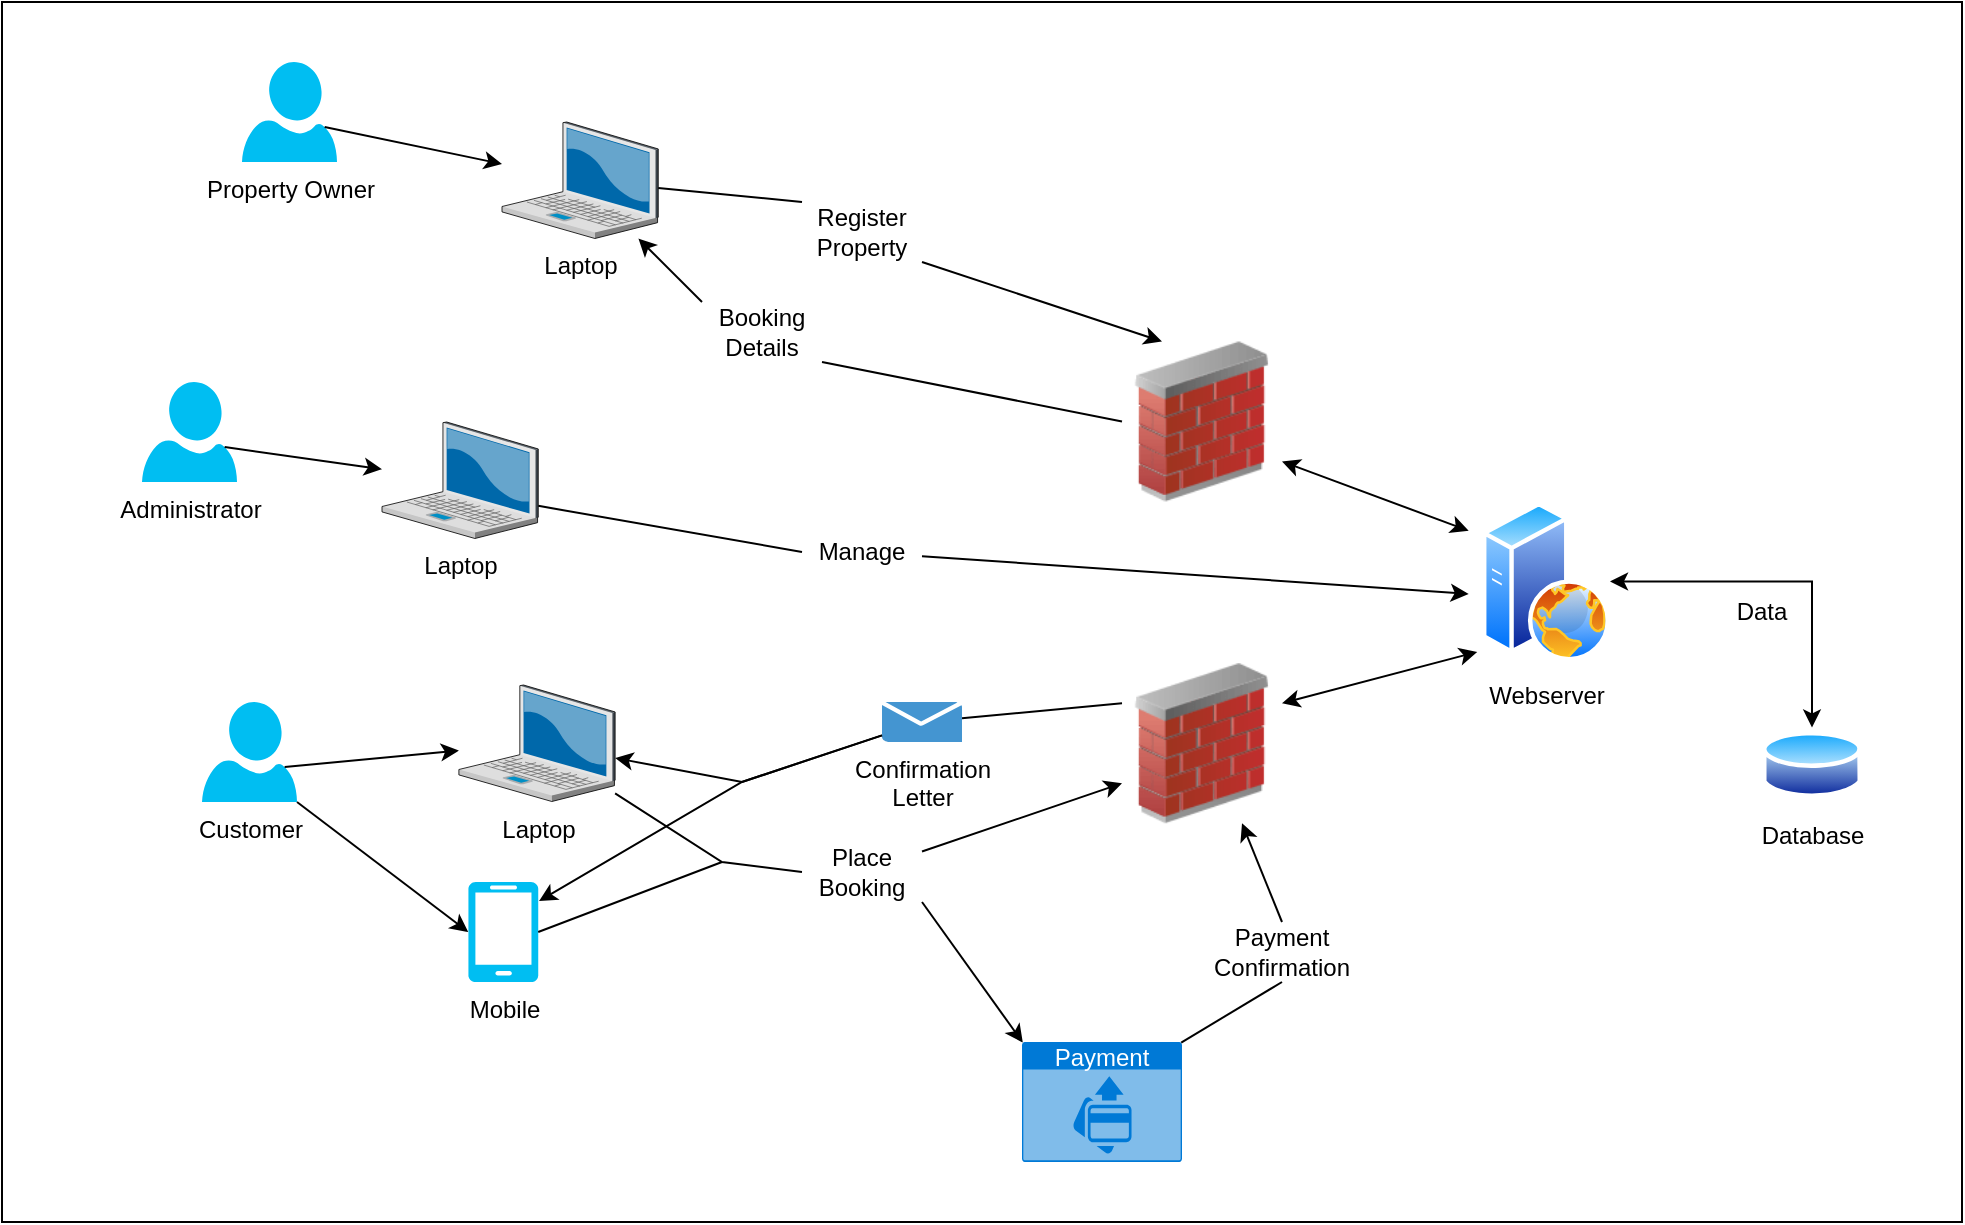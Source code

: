 <mxfile version="22.0.2" type="device">
  <diagram name="Page-1" id="6y_UEV4BjoTRpzBNHby7">
    <mxGraphModel dx="1369" dy="1001" grid="1" gridSize="10" guides="1" tooltips="1" connect="1" arrows="1" fold="1" page="1" pageScale="1" pageWidth="850" pageHeight="1100" math="0" shadow="0">
      <root>
        <mxCell id="0" />
        <mxCell id="1" parent="0" />
        <mxCell id="-APcLqOe2B4Ec4aY3Gnj-6" value="" style="rounded=0;whiteSpace=wrap;html=1;" vertex="1" parent="1">
          <mxGeometry x="60" y="40" width="980" height="610" as="geometry" />
        </mxCell>
        <mxCell id="-APcLqOe2B4Ec4aY3Gnj-3" value="Customer" style="verticalLabelPosition=bottom;html=1;verticalAlign=top;align=center;strokeColor=none;fillColor=#00BEF2;shape=mxgraph.azure.user;" vertex="1" parent="1">
          <mxGeometry x="160" y="390" width="47.5" height="50" as="geometry" />
        </mxCell>
        <mxCell id="-APcLqOe2B4Ec4aY3Gnj-4" value="Administrator" style="verticalLabelPosition=bottom;html=1;verticalAlign=top;align=center;strokeColor=none;fillColor=#00BEF2;shape=mxgraph.azure.user;" vertex="1" parent="1">
          <mxGeometry x="130" y="230" width="47.5" height="50" as="geometry" />
        </mxCell>
        <mxCell id="-APcLqOe2B4Ec4aY3Gnj-5" value="Property Owner" style="verticalLabelPosition=bottom;html=1;verticalAlign=top;align=center;strokeColor=none;fillColor=#00BEF2;shape=mxgraph.azure.user;" vertex="1" parent="1">
          <mxGeometry x="180" y="70" width="47.5" height="50" as="geometry" />
        </mxCell>
        <mxCell id="-APcLqOe2B4Ec4aY3Gnj-8" value="Webserver" style="image;aspect=fixed;perimeter=ellipsePerimeter;html=1;align=center;shadow=0;dashed=0;spacingTop=3;image=img/lib/active_directory/web_server.svg;" vertex="1" parent="1">
          <mxGeometry x="800" y="289.75" width="64" height="80" as="geometry" />
        </mxCell>
        <mxCell id="-APcLqOe2B4Ec4aY3Gnj-9" value="Database" style="image;aspect=fixed;perimeter=ellipsePerimeter;html=1;align=center;shadow=0;dashed=0;spacingTop=3;image=img/lib/active_directory/database.svg;" vertex="1" parent="1">
          <mxGeometry x="940" y="402.75" width="50" height="37" as="geometry" />
        </mxCell>
        <mxCell id="-APcLqOe2B4Ec4aY3Gnj-10" value="Laptop" style="verticalLabelPosition=bottom;sketch=0;aspect=fixed;html=1;verticalAlign=top;strokeColor=none;align=center;outlineConnect=0;shape=mxgraph.citrix.laptop_2;" vertex="1" parent="1">
          <mxGeometry x="288.44" y="381.5" width="78.12" height="58.25" as="geometry" />
        </mxCell>
        <mxCell id="-APcLqOe2B4Ec4aY3Gnj-11" value="Laptop" style="verticalLabelPosition=bottom;sketch=0;aspect=fixed;html=1;verticalAlign=top;strokeColor=none;align=center;outlineConnect=0;shape=mxgraph.citrix.laptop_2;" vertex="1" parent="1">
          <mxGeometry x="310" y="100" width="78.12" height="58.25" as="geometry" />
        </mxCell>
        <mxCell id="-APcLqOe2B4Ec4aY3Gnj-12" value="Laptop" style="verticalLabelPosition=bottom;sketch=0;aspect=fixed;html=1;verticalAlign=top;strokeColor=none;align=center;outlineConnect=0;shape=mxgraph.citrix.laptop_2;" vertex="1" parent="1">
          <mxGeometry x="250" y="250" width="78.12" height="58.25" as="geometry" />
        </mxCell>
        <mxCell id="-APcLqOe2B4Ec4aY3Gnj-13" value="Mobile" style="verticalLabelPosition=bottom;html=1;verticalAlign=top;align=center;strokeColor=none;fillColor=#00BEF2;shape=mxgraph.azure.mobile;pointerEvents=1;" vertex="1" parent="1">
          <mxGeometry x="293.12" y="480" width="35" height="50" as="geometry" />
        </mxCell>
        <mxCell id="-APcLqOe2B4Ec4aY3Gnj-14" value="" style="endArrow=classic;html=1;rounded=0;endFill=1;exitX=0.87;exitY=0.65;exitDx=0;exitDy=0;exitPerimeter=0;" edge="1" parent="1" source="-APcLqOe2B4Ec4aY3Gnj-4" target="-APcLqOe2B4Ec4aY3Gnj-12">
          <mxGeometry width="50" height="50" relative="1" as="geometry">
            <mxPoint x="400" y="360" as="sourcePoint" />
            <mxPoint x="450" y="310" as="targetPoint" />
          </mxGeometry>
        </mxCell>
        <mxCell id="-APcLqOe2B4Ec4aY3Gnj-15" value="" style="endArrow=classic;html=1;rounded=0;endFill=1;exitX=0.87;exitY=0.65;exitDx=0;exitDy=0;exitPerimeter=0;" edge="1" parent="1" source="-APcLqOe2B4Ec4aY3Gnj-3" target="-APcLqOe2B4Ec4aY3Gnj-10">
          <mxGeometry width="50" height="50" relative="1" as="geometry">
            <mxPoint x="181" y="273" as="sourcePoint" />
            <mxPoint x="260" y="280" as="targetPoint" />
          </mxGeometry>
        </mxCell>
        <mxCell id="-APcLqOe2B4Ec4aY3Gnj-16" value="" style="endArrow=classic;html=1;rounded=0;endFill=1;exitX=0.87;exitY=0.65;exitDx=0;exitDy=0;exitPerimeter=0;" edge="1" parent="1" source="-APcLqOe2B4Ec4aY3Gnj-5" target="-APcLqOe2B4Ec4aY3Gnj-11">
          <mxGeometry width="50" height="50" relative="1" as="geometry">
            <mxPoint x="181" y="273" as="sourcePoint" />
            <mxPoint x="260" y="284" as="targetPoint" />
            <Array as="points" />
          </mxGeometry>
        </mxCell>
        <mxCell id="-APcLqOe2B4Ec4aY3Gnj-17" value="" style="endArrow=classic;html=1;rounded=0;endFill=1;exitX=1;exitY=1;exitDx=0;exitDy=0;exitPerimeter=0;entryX=0;entryY=0.5;entryDx=0;entryDy=0;entryPerimeter=0;" edge="1" parent="1" source="-APcLqOe2B4Ec4aY3Gnj-3" target="-APcLqOe2B4Ec4aY3Gnj-13">
          <mxGeometry width="50" height="50" relative="1" as="geometry">
            <mxPoint x="211" y="433" as="sourcePoint" />
            <mxPoint x="310" y="437" as="targetPoint" />
          </mxGeometry>
        </mxCell>
        <mxCell id="-APcLqOe2B4Ec4aY3Gnj-18" value="" style="endArrow=classic;html=1;rounded=0;endFill=1;exitX=1;exitY=0.5;exitDx=0;exitDy=0;entryX=0.5;entryY=0;entryDx=0;entryDy=0;startArrow=classic;startFill=1;" edge="1" parent="1" source="-APcLqOe2B4Ec4aY3Gnj-8" target="-APcLqOe2B4Ec4aY3Gnj-9">
          <mxGeometry width="50" height="50" relative="1" as="geometry">
            <mxPoint x="451" y="482.75" as="sourcePoint" />
            <mxPoint x="560" y="473.75" as="targetPoint" />
            <Array as="points">
              <mxPoint x="965" y="329.75" />
            </Array>
          </mxGeometry>
        </mxCell>
        <mxCell id="-APcLqOe2B4Ec4aY3Gnj-19" value="Data" style="text;html=1;strokeColor=none;fillColor=none;align=center;verticalAlign=middle;whiteSpace=wrap;rounded=0;" vertex="1" parent="1">
          <mxGeometry x="910" y="329.75" width="60" height="30" as="geometry" />
        </mxCell>
        <mxCell id="-APcLqOe2B4Ec4aY3Gnj-20" value="" style="endArrow=classic;html=1;rounded=0;endFill=1;entryX=0.25;entryY=0;entryDx=0;entryDy=0;exitX=1;exitY=1;exitDx=0;exitDy=0;" edge="1" parent="1" source="-APcLqOe2B4Ec4aY3Gnj-21" target="-APcLqOe2B4Ec4aY3Gnj-28">
          <mxGeometry width="50" height="50" relative="1" as="geometry">
            <mxPoint x="388.12" y="114.842" as="sourcePoint" />
            <mxPoint x="592" y="220" as="targetPoint" />
            <Array as="points" />
          </mxGeometry>
        </mxCell>
        <mxCell id="-APcLqOe2B4Ec4aY3Gnj-23" value="" style="endArrow=none;html=1;rounded=0;endFill=0;entryX=0;entryY=0.5;entryDx=0;entryDy=0;startArrow=none;startFill=0;exitX=1;exitY=1;exitDx=0;exitDy=0;" edge="1" parent="1" source="-APcLqOe2B4Ec4aY3Gnj-24" target="-APcLqOe2B4Ec4aY3Gnj-28">
          <mxGeometry width="50" height="50" relative="1" as="geometry">
            <mxPoint x="590" y="240" as="sourcePoint" />
            <mxPoint x="692" y="270" as="targetPoint" />
            <Array as="points" />
          </mxGeometry>
        </mxCell>
        <mxCell id="-APcLqOe2B4Ec4aY3Gnj-26" value="" style="endArrow=none;html=1;rounded=0;endFill=0;entryX=0;entryY=0;entryDx=0;entryDy=0;startArrow=classic;startFill=1;" edge="1" parent="1" source="-APcLqOe2B4Ec4aY3Gnj-11" target="-APcLqOe2B4Ec4aY3Gnj-24">
          <mxGeometry width="50" height="50" relative="1" as="geometry">
            <mxPoint x="388" y="153" as="sourcePoint" />
            <mxPoint x="578" y="244" as="targetPoint" />
            <Array as="points" />
          </mxGeometry>
        </mxCell>
        <mxCell id="-APcLqOe2B4Ec4aY3Gnj-24" value="Booking Details" style="text;html=1;strokeColor=none;fillColor=none;align=center;verticalAlign=middle;whiteSpace=wrap;rounded=0;" vertex="1" parent="1">
          <mxGeometry x="410" y="190" width="60" height="30" as="geometry" />
        </mxCell>
        <mxCell id="-APcLqOe2B4Ec4aY3Gnj-27" value="" style="endArrow=none;html=1;rounded=0;endFill=0;entryX=0;entryY=0;entryDx=0;entryDy=0;" edge="1" parent="1" source="-APcLqOe2B4Ec4aY3Gnj-11" target="-APcLqOe2B4Ec4aY3Gnj-21">
          <mxGeometry width="50" height="50" relative="1" as="geometry">
            <mxPoint x="388" y="134" as="sourcePoint" />
            <mxPoint x="592" y="240" as="targetPoint" />
            <Array as="points" />
          </mxGeometry>
        </mxCell>
        <mxCell id="-APcLqOe2B4Ec4aY3Gnj-21" value="Register Property" style="text;html=1;strokeColor=none;fillColor=none;align=center;verticalAlign=middle;whiteSpace=wrap;rounded=0;" vertex="1" parent="1">
          <mxGeometry x="460" y="140" width="60" height="30" as="geometry" />
        </mxCell>
        <mxCell id="-APcLqOe2B4Ec4aY3Gnj-28" value="" style="image;html=1;image=img/lib/clip_art/networking/Firewall_02_128x128.png" vertex="1" parent="1">
          <mxGeometry x="620" y="209.75" width="80" height="80" as="geometry" />
        </mxCell>
        <mxCell id="-APcLqOe2B4Ec4aY3Gnj-30" value="" style="endArrow=classic;html=1;rounded=0;endFill=1;entryX=-0.104;entryY=0.183;entryDx=0;entryDy=0;exitX=1;exitY=0.75;exitDx=0;exitDy=0;startArrow=classic;startFill=1;entryPerimeter=0;" edge="1" parent="1" source="-APcLqOe2B4Ec4aY3Gnj-28" target="-APcLqOe2B4Ec4aY3Gnj-8">
          <mxGeometry width="50" height="50" relative="1" as="geometry">
            <mxPoint x="530" y="180" as="sourcePoint" />
            <mxPoint x="580" y="210" as="targetPoint" />
            <Array as="points" />
          </mxGeometry>
        </mxCell>
        <mxCell id="-APcLqOe2B4Ec4aY3Gnj-31" value="" style="endArrow=classic;html=1;rounded=0;endFill=1;entryX=-0.104;entryY=0.578;entryDx=0;entryDy=0;entryPerimeter=0;" edge="1" parent="1" source="-APcLqOe2B4Ec4aY3Gnj-36" target="-APcLqOe2B4Ec4aY3Gnj-8">
          <mxGeometry width="50" height="50" relative="1" as="geometry">
            <mxPoint x="328.12" y="291.926" as="sourcePoint" />
            <mxPoint x="730" y="330" as="targetPoint" />
          </mxGeometry>
        </mxCell>
        <mxCell id="-APcLqOe2B4Ec4aY3Gnj-37" value="" style="endArrow=none;html=1;rounded=0;endFill=0;entryX=0;entryY=0.5;entryDx=0;entryDy=0;" edge="1" parent="1" target="-APcLqOe2B4Ec4aY3Gnj-36">
          <mxGeometry width="50" height="50" relative="1" as="geometry">
            <mxPoint x="328.12" y="291.926" as="sourcePoint" />
            <mxPoint x="710" y="338.08" as="targetPoint" />
          </mxGeometry>
        </mxCell>
        <mxCell id="-APcLqOe2B4Ec4aY3Gnj-36" value="Manage" style="text;html=1;strokeColor=none;fillColor=none;align=center;verticalAlign=middle;whiteSpace=wrap;rounded=0;" vertex="1" parent="1">
          <mxGeometry x="460" y="300" width="60" height="30" as="geometry" />
        </mxCell>
        <mxCell id="-APcLqOe2B4Ec4aY3Gnj-38" value="" style="image;html=1;image=img/lib/clip_art/networking/Firewall_02_128x128.png" vertex="1" parent="1">
          <mxGeometry x="620" y="370.63" width="80" height="80" as="geometry" />
        </mxCell>
        <mxCell id="-APcLqOe2B4Ec4aY3Gnj-39" value="" style="endArrow=classic;html=1;rounded=0;endFill=1;entryX=0;entryY=0.75;entryDx=0;entryDy=0;" edge="1" parent="1" source="-APcLqOe2B4Ec4aY3Gnj-41" target="-APcLqOe2B4Ec4aY3Gnj-38">
          <mxGeometry width="50" height="50" relative="1" as="geometry">
            <mxPoint x="211" y="433" as="sourcePoint" />
            <mxPoint x="320" y="424" as="targetPoint" />
            <Array as="points" />
          </mxGeometry>
        </mxCell>
        <mxCell id="-APcLqOe2B4Ec4aY3Gnj-40" value="" style="endArrow=none;html=1;rounded=0;endFill=0;exitX=1;exitY=0.5;exitDx=0;exitDy=0;exitPerimeter=0;" edge="1" parent="1" source="-APcLqOe2B4Ec4aY3Gnj-13">
          <mxGeometry width="50" height="50" relative="1" as="geometry">
            <mxPoint x="398" y="426" as="sourcePoint" />
            <mxPoint x="420" y="470" as="targetPoint" />
            <Array as="points" />
          </mxGeometry>
        </mxCell>
        <mxCell id="-APcLqOe2B4Ec4aY3Gnj-42" value="" style="endArrow=none;html=1;rounded=0;endFill=0;entryX=0;entryY=0.5;entryDx=0;entryDy=0;" edge="1" parent="1" source="-APcLqOe2B4Ec4aY3Gnj-10" target="-APcLqOe2B4Ec4aY3Gnj-41">
          <mxGeometry width="50" height="50" relative="1" as="geometry">
            <mxPoint x="388" y="427" as="sourcePoint" />
            <mxPoint x="580" y="460" as="targetPoint" />
            <Array as="points">
              <mxPoint x="420" y="470" />
            </Array>
          </mxGeometry>
        </mxCell>
        <mxCell id="-APcLqOe2B4Ec4aY3Gnj-41" value="Place Booking" style="text;html=1;strokeColor=none;fillColor=none;align=center;verticalAlign=middle;whiteSpace=wrap;rounded=0;" vertex="1" parent="1">
          <mxGeometry x="460" y="460" width="60" height="30" as="geometry" />
        </mxCell>
        <mxCell id="-APcLqOe2B4Ec4aY3Gnj-43" value="" style="endArrow=classic;html=1;rounded=0;endFill=1;entryX=-0.037;entryY=0.94;entryDx=0;entryDy=0;exitX=1;exitY=0.25;exitDx=0;exitDy=0;startArrow=classic;startFill=1;entryPerimeter=0;" edge="1" parent="1" source="-APcLqOe2B4Ec4aY3Gnj-38" target="-APcLqOe2B4Ec4aY3Gnj-8">
          <mxGeometry width="50" height="50" relative="1" as="geometry">
            <mxPoint x="640" y="270" as="sourcePoint" />
            <mxPoint x="713" y="315" as="targetPoint" />
            <Array as="points" />
          </mxGeometry>
        </mxCell>
        <mxCell id="-APcLqOe2B4Ec4aY3Gnj-44" value="Payment" style="html=1;whiteSpace=wrap;strokeColor=none;fillColor=#0079D6;labelPosition=center;verticalLabelPosition=middle;verticalAlign=top;align=center;fontSize=12;outlineConnect=0;spacingTop=-6;fontColor=#FFFFFF;sketch=0;shape=mxgraph.sitemap.payment;" vertex="1" parent="1">
          <mxGeometry x="570" y="560" width="80" height="60" as="geometry" />
        </mxCell>
        <mxCell id="-APcLqOe2B4Ec4aY3Gnj-45" value="" style="endArrow=classic;html=1;rounded=0;endFill=1;entryX=0.005;entryY=0.005;entryDx=0;entryDy=0;entryPerimeter=0;exitX=1;exitY=1;exitDx=0;exitDy=0;" edge="1" parent="1" source="-APcLqOe2B4Ec4aY3Gnj-41" target="-APcLqOe2B4Ec4aY3Gnj-44">
          <mxGeometry width="50" height="50" relative="1" as="geometry">
            <mxPoint x="537" y="470" as="sourcePoint" />
            <mxPoint x="570" y="452" as="targetPoint" />
            <Array as="points" />
          </mxGeometry>
        </mxCell>
        <mxCell id="-APcLqOe2B4Ec4aY3Gnj-46" value="" style="endArrow=none;html=1;rounded=0;endFill=0;exitX=0;exitY=0.25;exitDx=0;exitDy=0;startArrow=none;startFill=0;" edge="1" parent="1" source="-APcLqOe2B4Ec4aY3Gnj-38" target="-APcLqOe2B4Ec4aY3Gnj-47">
          <mxGeometry width="50" height="50" relative="1" as="geometry">
            <mxPoint x="640" y="270" as="sourcePoint" />
            <mxPoint x="713" y="315" as="targetPoint" />
            <Array as="points" />
          </mxGeometry>
        </mxCell>
        <mxCell id="-APcLqOe2B4Ec4aY3Gnj-47" value="Confirmation&lt;br&gt;Letter" style="shadow=0;dashed=0;html=1;strokeColor=none;fillColor=#4495D1;labelPosition=center;verticalLabelPosition=bottom;verticalAlign=top;align=center;outlineConnect=0;shape=mxgraph.veeam.2d.letter;" vertex="1" parent="1">
          <mxGeometry x="500" y="390" width="40" height="20" as="geometry" />
        </mxCell>
        <mxCell id="-APcLqOe2B4Ec4aY3Gnj-48" value="" style="endArrow=classic;html=1;rounded=0;endFill=1;entryX=0.75;entryY=1;entryDx=0;entryDy=0;exitX=0.5;exitY=0;exitDx=0;exitDy=0;" edge="1" parent="1" source="-APcLqOe2B4Ec4aY3Gnj-49" target="-APcLqOe2B4Ec4aY3Gnj-38">
          <mxGeometry width="50" height="50" relative="1" as="geometry">
            <mxPoint x="540" y="500" as="sourcePoint" />
            <mxPoint x="590" y="540" as="targetPoint" />
            <Array as="points" />
          </mxGeometry>
        </mxCell>
        <mxCell id="-APcLqOe2B4Ec4aY3Gnj-50" value="" style="endArrow=none;html=1;rounded=0;endFill=0;entryX=0.5;entryY=1;entryDx=0;entryDy=0;exitX=0.995;exitY=0.005;exitDx=0;exitDy=0;exitPerimeter=0;" edge="1" parent="1" source="-APcLqOe2B4Ec4aY3Gnj-44" target="-APcLqOe2B4Ec4aY3Gnj-49">
          <mxGeometry width="50" height="50" relative="1" as="geometry">
            <mxPoint x="640" y="520" as="sourcePoint" />
            <mxPoint x="680" y="451" as="targetPoint" />
            <Array as="points" />
          </mxGeometry>
        </mxCell>
        <mxCell id="-APcLqOe2B4Ec4aY3Gnj-49" value="Payment Confirmation" style="text;html=1;strokeColor=none;fillColor=none;align=center;verticalAlign=middle;whiteSpace=wrap;rounded=0;" vertex="1" parent="1">
          <mxGeometry x="670" y="500" width="60" height="30" as="geometry" />
        </mxCell>
        <mxCell id="-APcLqOe2B4Ec4aY3Gnj-51" value="" style="endArrow=classic;html=1;rounded=0;endFill=1;startArrow=none;startFill=0;entryX=1.011;entryY=0.191;entryDx=0;entryDy=0;entryPerimeter=0;" edge="1" parent="1" source="-APcLqOe2B4Ec4aY3Gnj-47" target="-APcLqOe2B4Ec4aY3Gnj-13">
          <mxGeometry width="50" height="50" relative="1" as="geometry">
            <mxPoint x="480" y="400" as="sourcePoint" />
            <mxPoint x="530" y="401" as="targetPoint" />
            <Array as="points">
              <mxPoint x="430" y="430" />
            </Array>
          </mxGeometry>
        </mxCell>
        <mxCell id="-APcLqOe2B4Ec4aY3Gnj-52" value="" style="endArrow=classic;html=1;rounded=0;endFill=1;startArrow=none;startFill=0;" edge="1" parent="1" source="-APcLqOe2B4Ec4aY3Gnj-47" target="-APcLqOe2B4Ec4aY3Gnj-10">
          <mxGeometry width="50" height="50" relative="1" as="geometry">
            <mxPoint x="580" y="337" as="sourcePoint" />
            <mxPoint x="409" y="420" as="targetPoint" />
            <Array as="points">
              <mxPoint x="430" y="430" />
            </Array>
          </mxGeometry>
        </mxCell>
      </root>
    </mxGraphModel>
  </diagram>
</mxfile>
